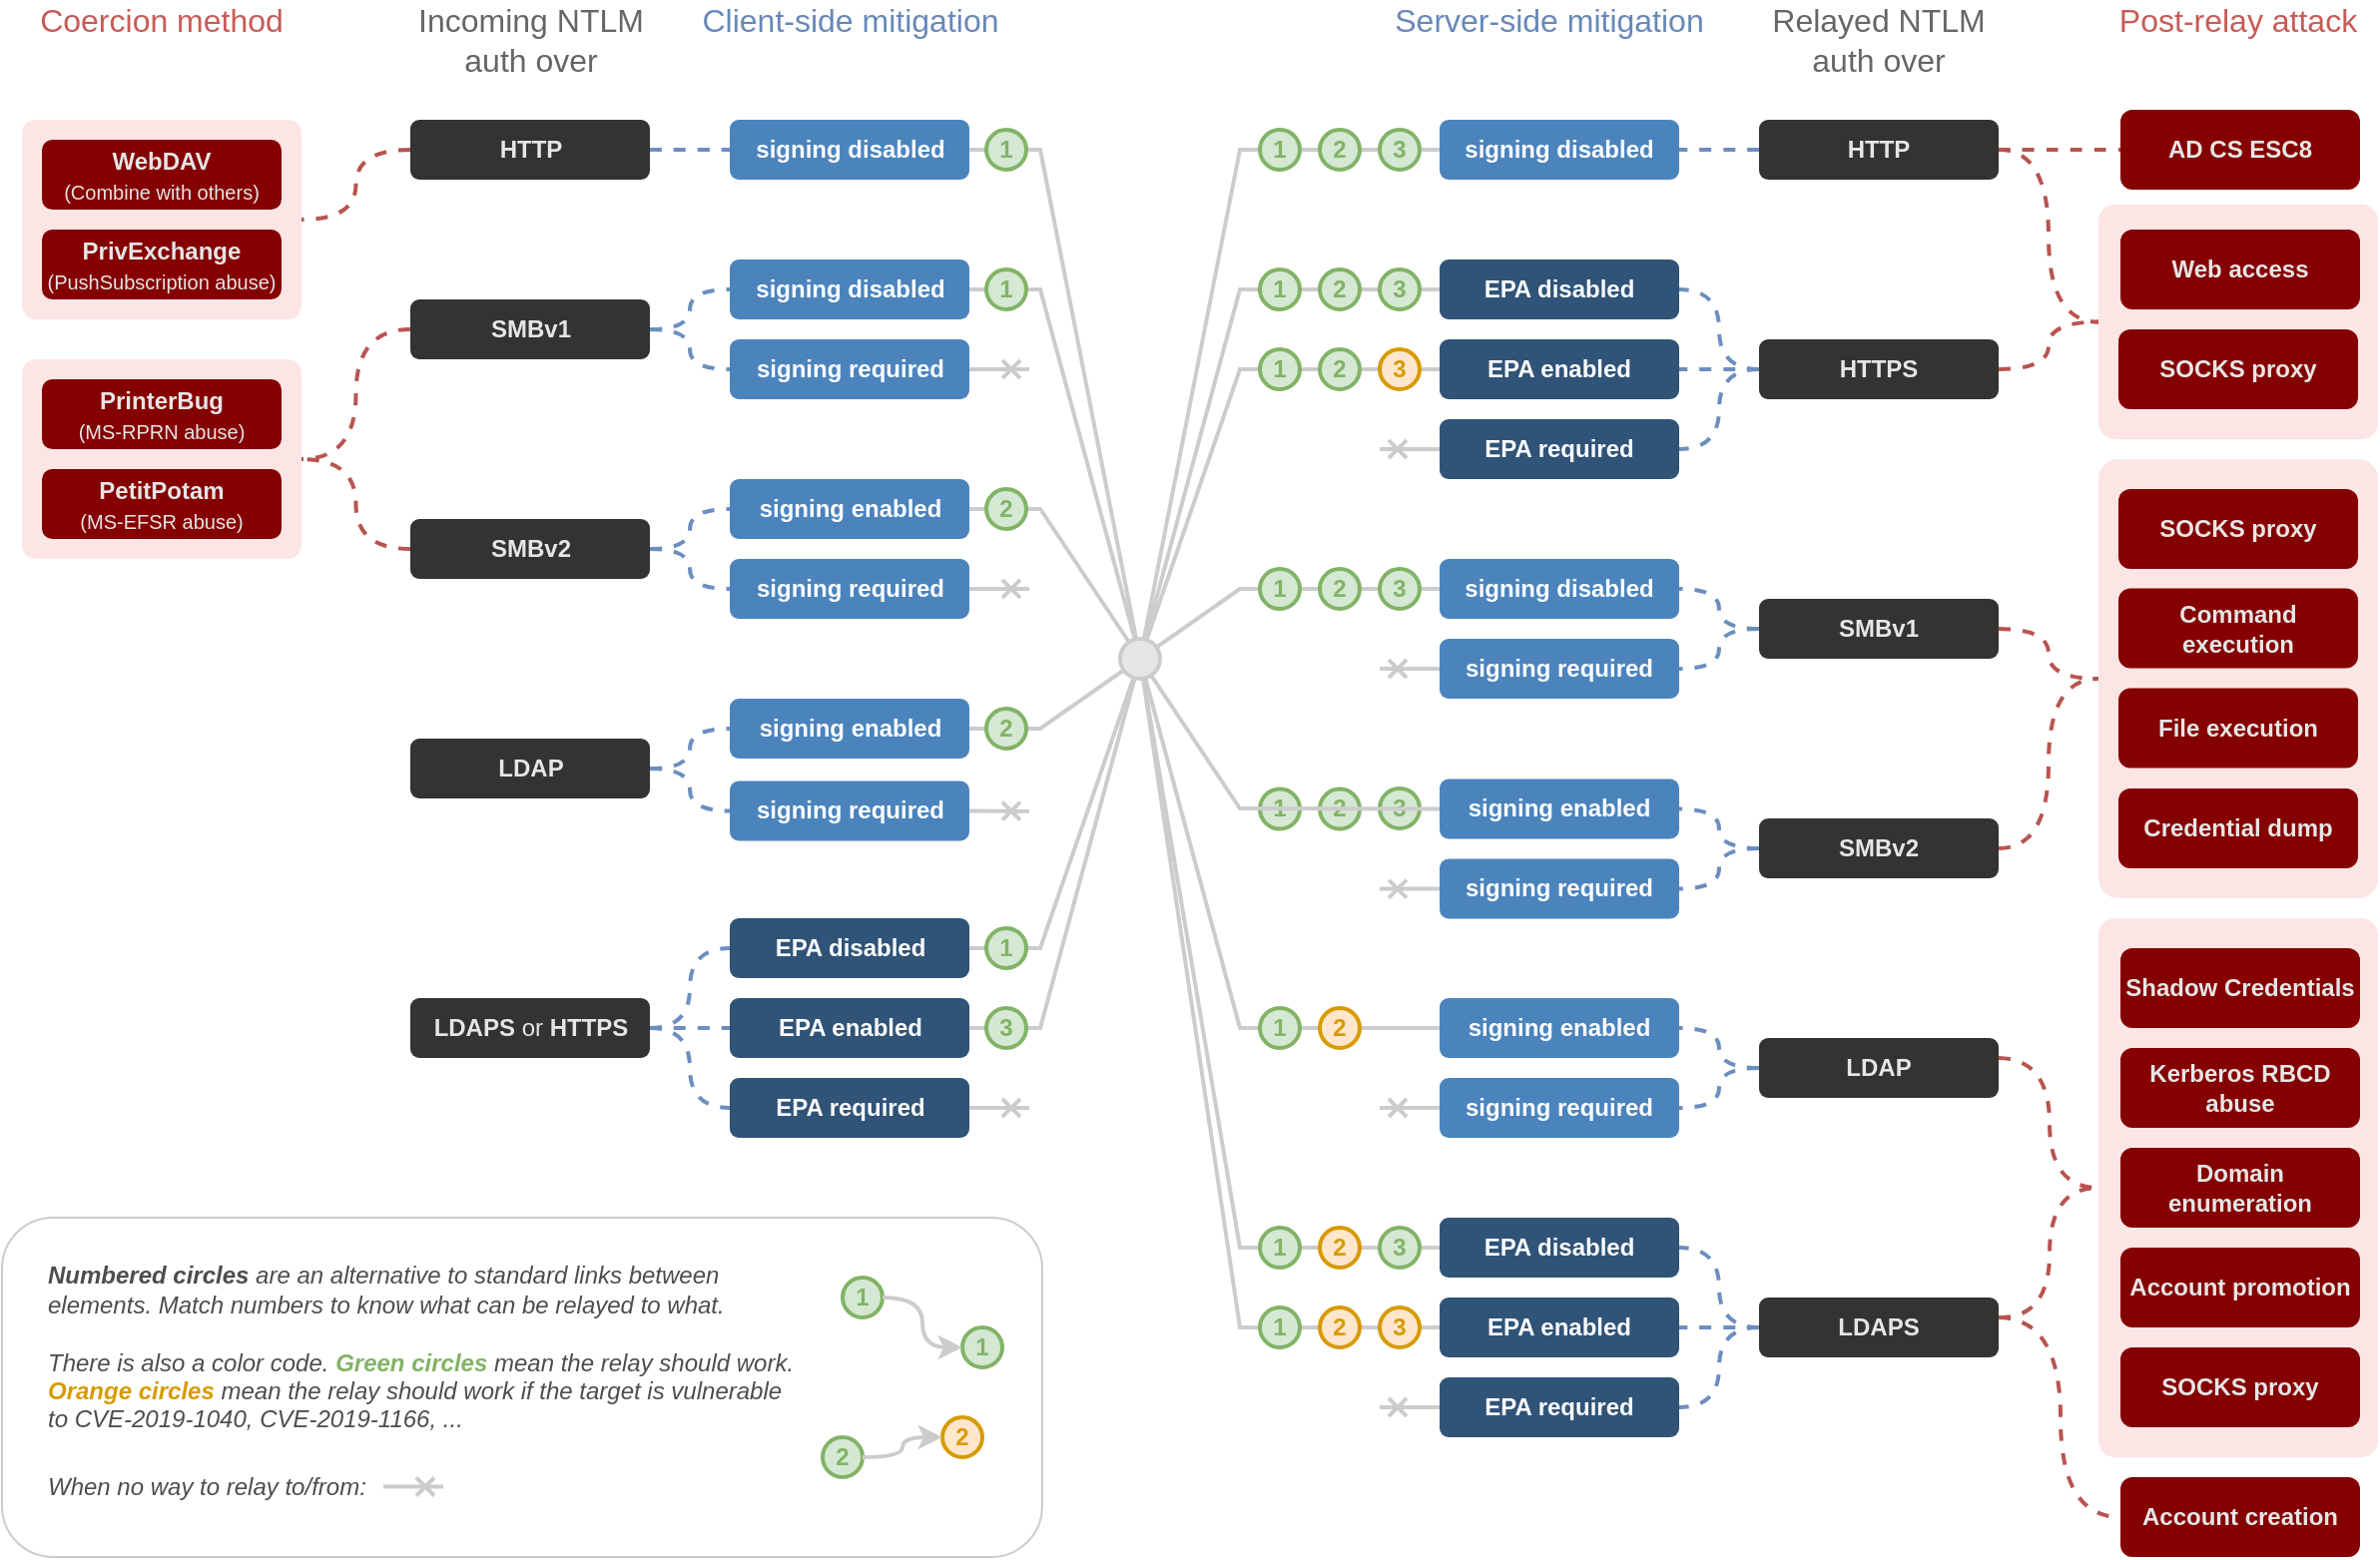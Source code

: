 <mxfile version="14.9.4" type="github">
  <diagram id="hH7pEeF3YHhmBUNXaw4B" name="Page-1">
    <mxGraphModel dx="313" dy="2118" grid="1" gridSize="10" guides="1" tooltips="1" connect="1" arrows="1" fold="1" page="0" pageScale="1" pageWidth="850" pageHeight="1100" math="0" shadow="0">
      <root>
        <mxCell id="0" />
        <mxCell id="1" parent="0" />
        <mxCell id="snwm5DKrS2Qic9GJKbOS-49" value="" style="rounded=1;whiteSpace=wrap;html=1;fillColor=#f8cecc;fontStyle=1;opacity=50;strokeColor=none;arcSize=7;" vertex="1" parent="1">
          <mxGeometry x="2520" y="-867.5" width="140" height="117.5" as="geometry" />
        </mxCell>
        <mxCell id="MCJ4tLDUuDzxqkEf6m1W-9" value="" style="rounded=1;whiteSpace=wrap;html=1;fillColor=#f8cecc;fontStyle=1;opacity=50;strokeColor=none;arcSize=7;" vertex="1" parent="1">
          <mxGeometry x="1480" y="-790" width="140" height="100" as="geometry" />
        </mxCell>
        <mxCell id="MCJ4tLDUuDzxqkEf6m1W-6" value="" style="rounded=1;whiteSpace=wrap;html=1;fillColor=#f8cecc;fontStyle=1;opacity=50;strokeColor=none;arcSize=7;" vertex="1" parent="1">
          <mxGeometry x="1480" y="-910" width="140" height="100" as="geometry" />
        </mxCell>
        <mxCell id="J9YO0TIa6yCJs-UxPbS8-112" value="" style="rounded=1;whiteSpace=wrap;html=1;fillColor=#f8cecc;fontStyle=1;opacity=50;strokeColor=none;arcSize=7;" parent="1" vertex="1">
          <mxGeometry x="2520" y="-740" width="140" height="220" as="geometry" />
        </mxCell>
        <mxCell id="J9YO0TIa6yCJs-UxPbS8-108" value="" style="rounded=1;whiteSpace=wrap;html=1;fillColor=#f8cecc;fontStyle=1;opacity=50;strokeColor=none;arcSize=6;" parent="1" vertex="1">
          <mxGeometry x="2520" y="-510" width="140" height="270" as="geometry" />
        </mxCell>
        <mxCell id="J9YO0TIa6yCJs-UxPbS8-78" style="edgeStyle=orthogonalEdgeStyle;curved=1;rounded=0;orthogonalLoop=1;jettySize=auto;html=1;exitX=1;exitY=0.5;exitDx=0;exitDy=0;entryX=0;entryY=0.5;entryDx=0;entryDy=0;strokeColor=#6c8ebf;strokeWidth=2;fillColor=#dae8fc;dashed=1;endArrow=none;endFill=0;" parent="1" source="J9YO0TIa6yCJs-UxPbS8-3" target="J9YO0TIa6yCJs-UxPbS8-42" edge="1">
          <mxGeometry relative="1" as="geometry" />
        </mxCell>
        <mxCell id="J9YO0TIa6yCJs-UxPbS8-79" style="edgeStyle=orthogonalEdgeStyle;curved=1;rounded=0;orthogonalLoop=1;jettySize=auto;html=1;exitX=1;exitY=0.5;exitDx=0;exitDy=0;entryX=0;entryY=0.5;entryDx=0;entryDy=0;strokeColor=#6c8ebf;strokeWidth=2;fillColor=#dae8fc;dashed=1;endArrow=none;endFill=0;" parent="1" source="J9YO0TIa6yCJs-UxPbS8-3" target="J9YO0TIa6yCJs-UxPbS8-43" edge="1">
          <mxGeometry relative="1" as="geometry" />
        </mxCell>
        <mxCell id="J9YO0TIa6yCJs-UxPbS8-3" value="LDAP" style="rounded=1;whiteSpace=wrap;html=1;fontColor=#E6E6E6;fontStyle=1;fillColor=#333333;strokeColor=none;" parent="1" vertex="1">
          <mxGeometry x="1674.5" y="-600" width="120" height="30" as="geometry" />
        </mxCell>
        <mxCell id="J9YO0TIa6yCJs-UxPbS8-73" style="edgeStyle=orthogonalEdgeStyle;curved=1;rounded=0;orthogonalLoop=1;jettySize=auto;html=1;exitX=1;exitY=0.5;exitDx=0;exitDy=0;entryX=0;entryY=0.5;entryDx=0;entryDy=0;strokeColor=#6c8ebf;strokeWidth=2;fillColor=#dae8fc;dashed=1;endArrow=none;endFill=0;" parent="1" source="J9YO0TIa6yCJs-UxPbS8-4" target="J9YO0TIa6yCJs-UxPbS8-61" edge="1">
          <mxGeometry relative="1" as="geometry" />
        </mxCell>
        <mxCell id="J9YO0TIa6yCJs-UxPbS8-4" value="HTTP" style="rounded=1;whiteSpace=wrap;html=1;fontColor=#E6E6E6;fontStyle=1;fillColor=#333333;strokeColor=none;" parent="1" vertex="1">
          <mxGeometry x="1674.5" y="-910" width="120" height="30" as="geometry" />
        </mxCell>
        <mxCell id="J9YO0TIa6yCJs-UxPbS8-5" value="Credential dump" style="rounded=1;whiteSpace=wrap;html=1;fontColor=#E6E6E6;fillColor=#850000;strokeColor=none;fontStyle=1" parent="1" vertex="1">
          <mxGeometry x="2530.0" y="-575" width="120" height="40" as="geometry" />
        </mxCell>
        <mxCell id="J9YO0TIa6yCJs-UxPbS8-7" value="Domain enumeration" style="rounded=1;whiteSpace=wrap;html=1;fontColor=#E6E6E6;fillColor=#850000;strokeColor=none;fontStyle=1" parent="1" vertex="1">
          <mxGeometry x="2531" y="-395" width="120" height="40" as="geometry" />
        </mxCell>
        <mxCell id="J9YO0TIa6yCJs-UxPbS8-9" value="Kerberos RBCD abuse" style="rounded=1;whiteSpace=wrap;html=1;fontColor=#E6E6E6;fillColor=#850000;strokeColor=none;fontStyle=1" parent="1" vertex="1">
          <mxGeometry x="2531" y="-445" width="120" height="40" as="geometry" />
        </mxCell>
        <mxCell id="J9YO0TIa6yCJs-UxPbS8-10" value="Shadow Credentials" style="rounded=1;whiteSpace=wrap;html=1;fontColor=#E6E6E6;fillColor=#850000;strokeColor=none;fontStyle=1" parent="1" vertex="1">
          <mxGeometry x="2531" y="-495" width="120" height="40" as="geometry" />
        </mxCell>
        <mxCell id="J9YO0TIa6yCJs-UxPbS8-12" value="Account promotion" style="rounded=1;whiteSpace=wrap;html=1;fontColor=#E6E6E6;fillColor=#850000;strokeColor=none;fontStyle=1" parent="1" vertex="1">
          <mxGeometry x="2531" y="-345" width="120" height="40" as="geometry" />
        </mxCell>
        <mxCell id="J9YO0TIa6yCJs-UxPbS8-13" value="Account creation" style="rounded=1;whiteSpace=wrap;html=1;fontColor=#E6E6E6;fillColor=#850000;strokeColor=none;fontStyle=1" parent="1" vertex="1">
          <mxGeometry x="2531" y="-230" width="120" height="40" as="geometry" />
        </mxCell>
        <mxCell id="J9YO0TIa6yCJs-UxPbS8-85" style="edgeStyle=orthogonalEdgeStyle;curved=1;rounded=0;orthogonalLoop=1;jettySize=auto;html=1;exitX=0;exitY=0.5;exitDx=0;exitDy=0;entryX=1;entryY=0.5;entryDx=0;entryDy=0;strokeColor=#6c8ebf;strokeWidth=2;dashed=1;endArrow=none;endFill=0;fillColor=#dae8fc;" parent="1" source="J9YO0TIa6yCJs-UxPbS8-14" target="J9YO0TIa6yCJs-UxPbS8-21" edge="1">
          <mxGeometry relative="1" as="geometry" />
        </mxCell>
        <mxCell id="J9YO0TIa6yCJs-UxPbS8-86" style="edgeStyle=orthogonalEdgeStyle;curved=1;rounded=0;orthogonalLoop=1;jettySize=auto;html=1;exitX=0;exitY=0.5;exitDx=0;exitDy=0;entryX=1;entryY=0.5;entryDx=0;entryDy=0;strokeColor=#6c8ebf;strokeWidth=2;dashed=1;endArrow=none;endFill=0;fillColor=#dae8fc;" parent="1" source="J9YO0TIa6yCJs-UxPbS8-14" target="J9YO0TIa6yCJs-UxPbS8-26" edge="1">
          <mxGeometry relative="1" as="geometry" />
        </mxCell>
        <mxCell id="J9YO0TIa6yCJs-UxPbS8-114" style="edgeStyle=orthogonalEdgeStyle;curved=1;rounded=0;orthogonalLoop=1;jettySize=auto;html=1;exitX=1;exitY=0.5;exitDx=0;exitDy=0;entryX=0;entryY=0.5;entryDx=0;entryDy=0;strokeColor=#b85450;strokeWidth=2;endArrow=none;endFill=0;dashed=1;fillColor=#f8cecc;" parent="1" source="J9YO0TIa6yCJs-UxPbS8-14" target="J9YO0TIa6yCJs-UxPbS8-112" edge="1">
          <mxGeometry relative="1" as="geometry" />
        </mxCell>
        <mxCell id="J9YO0TIa6yCJs-UxPbS8-14" value="SMBv1" style="rounded=1;whiteSpace=wrap;html=1;fontColor=#E6E6E6;fontStyle=1;fillColor=#333333;strokeColor=none;" parent="1" vertex="1">
          <mxGeometry x="2350" y="-670" width="120" height="30" as="geometry" />
        </mxCell>
        <mxCell id="J9YO0TIa6yCJs-UxPbS8-90" style="edgeStyle=orthogonalEdgeStyle;curved=1;rounded=0;orthogonalLoop=1;jettySize=auto;html=1;exitX=0;exitY=0.5;exitDx=0;exitDy=0;entryX=1;entryY=0.5;entryDx=0;entryDy=0;strokeColor=#6c8ebf;strokeWidth=2;dashed=1;endArrow=none;endFill=0;fillColor=#dae8fc;" parent="1" source="J9YO0TIa6yCJs-UxPbS8-15" target="J9YO0TIa6yCJs-UxPbS8-31" edge="1">
          <mxGeometry relative="1" as="geometry" />
        </mxCell>
        <mxCell id="J9YO0TIa6yCJs-UxPbS8-92" style="edgeStyle=orthogonalEdgeStyle;curved=1;rounded=0;orthogonalLoop=1;jettySize=auto;html=1;exitX=0;exitY=0.5;exitDx=0;exitDy=0;entryX=1;entryY=0.5;entryDx=0;entryDy=0;strokeColor=#6c8ebf;strokeWidth=2;dashed=1;endArrow=none;endFill=0;fillColor=#dae8fc;" parent="1" source="J9YO0TIa6yCJs-UxPbS8-15" target="J9YO0TIa6yCJs-UxPbS8-32" edge="1">
          <mxGeometry relative="1" as="geometry" />
        </mxCell>
        <mxCell id="J9YO0TIa6yCJs-UxPbS8-109" style="edgeStyle=orthogonalEdgeStyle;curved=1;rounded=0;orthogonalLoop=1;jettySize=auto;html=1;exitX=1;exitY=0.5;exitDx=0;exitDy=0;entryX=0;entryY=0.5;entryDx=0;entryDy=0;strokeColor=#b85450;strokeWidth=2;endArrow=none;endFill=0;dashed=1;fillColor=#f8cecc;" parent="1" target="J9YO0TIa6yCJs-UxPbS8-108" edge="1">
          <mxGeometry relative="1" as="geometry">
            <mxPoint x="2470" y="-440" as="sourcePoint" />
          </mxGeometry>
        </mxCell>
        <mxCell id="J9YO0TIa6yCJs-UxPbS8-15" value="LDAP" style="rounded=1;whiteSpace=wrap;html=1;fontColor=#E6E6E6;fontStyle=1;fillColor=#333333;strokeColor=none;" parent="1" vertex="1">
          <mxGeometry x="2350" y="-450" width="120" height="30" as="geometry" />
        </mxCell>
        <mxCell id="J9YO0TIa6yCJs-UxPbS8-225" style="rounded=0;orthogonalLoop=1;jettySize=auto;html=1;exitX=0;exitY=0.5;exitDx=0;exitDy=0;endArrow=none;endFill=0;strokeWidth=2;fontColor=#82B366;strokeColor=#CCCCCC;" parent="1" source="J9YO0TIa6yCJs-UxPbS8-21" edge="1">
          <mxGeometry relative="1" as="geometry">
            <mxPoint x="2040" y="-640" as="targetPoint" />
            <Array as="points">
              <mxPoint x="2090" y="-675" />
            </Array>
          </mxGeometry>
        </mxCell>
        <mxCell id="J9YO0TIa6yCJs-UxPbS8-21" value="signing disabled" style="rounded=1;whiteSpace=wrap;html=1;strokeColor=none;fontStyle=1;fillColor=#4B84BD;fontColor=#FFFFFF;" parent="1" vertex="1">
          <mxGeometry x="2190" y="-690" width="120" height="30" as="geometry" />
        </mxCell>
        <mxCell id="J9YO0TIa6yCJs-UxPbS8-23" value="signing enabled" style="rounded=1;whiteSpace=wrap;html=1;strokeColor=none;fontStyle=1;fillColor=#4B84BD;fontColor=#FFFFFF;" parent="1" vertex="1">
          <mxGeometry x="2190" y="-579.75" width="120" height="30" as="geometry" />
        </mxCell>
        <mxCell id="J9YO0TIa6yCJs-UxPbS8-237" style="edgeStyle=orthogonalEdgeStyle;curved=1;rounded=0;orthogonalLoop=1;jettySize=auto;html=1;exitX=0;exitY=0.5;exitDx=0;exitDy=0;endArrow=cross;endFill=0;strokeColor=#CCCCCC;strokeWidth=2;fontColor=#CCCCCC;" parent="1" source="J9YO0TIa6yCJs-UxPbS8-24" edge="1">
          <mxGeometry relative="1" as="geometry">
            <mxPoint x="2160" y="-524.862" as="targetPoint" />
          </mxGeometry>
        </mxCell>
        <mxCell id="J9YO0TIa6yCJs-UxPbS8-24" value="signing required" style="rounded=1;whiteSpace=wrap;html=1;strokeColor=none;fontStyle=1;fillColor=#4B84BD;fontColor=#FFFFFF;" parent="1" vertex="1">
          <mxGeometry x="2190" y="-539.75" width="120" height="30" as="geometry" />
        </mxCell>
        <mxCell id="J9YO0TIa6yCJs-UxPbS8-87" style="edgeStyle=orthogonalEdgeStyle;curved=1;rounded=0;orthogonalLoop=1;jettySize=auto;html=1;exitX=0;exitY=0.5;exitDx=0;exitDy=0;entryX=1;entryY=0.5;entryDx=0;entryDy=0;strokeColor=#6c8ebf;strokeWidth=2;dashed=1;endArrow=none;endFill=0;fillColor=#dae8fc;" parent="1" source="J9YO0TIa6yCJs-UxPbS8-25" target="J9YO0TIa6yCJs-UxPbS8-23" edge="1">
          <mxGeometry relative="1" as="geometry" />
        </mxCell>
        <mxCell id="J9YO0TIa6yCJs-UxPbS8-88" style="edgeStyle=orthogonalEdgeStyle;curved=1;rounded=0;orthogonalLoop=1;jettySize=auto;html=1;exitX=0;exitY=0.5;exitDx=0;exitDy=0;entryX=1;entryY=0.5;entryDx=0;entryDy=0;strokeColor=#6c8ebf;strokeWidth=2;dashed=1;endArrow=none;endFill=0;fillColor=#dae8fc;" parent="1" source="J9YO0TIa6yCJs-UxPbS8-25" target="J9YO0TIa6yCJs-UxPbS8-24" edge="1">
          <mxGeometry relative="1" as="geometry" />
        </mxCell>
        <mxCell id="J9YO0TIa6yCJs-UxPbS8-113" style="edgeStyle=orthogonalEdgeStyle;curved=1;rounded=0;orthogonalLoop=1;jettySize=auto;html=1;exitX=1;exitY=0.5;exitDx=0;exitDy=0;entryX=0;entryY=0.5;entryDx=0;entryDy=0;strokeColor=#b85450;strokeWidth=2;endArrow=none;endFill=0;dashed=1;fillColor=#f8cecc;" parent="1" source="J9YO0TIa6yCJs-UxPbS8-25" target="J9YO0TIa6yCJs-UxPbS8-112" edge="1">
          <mxGeometry relative="1" as="geometry" />
        </mxCell>
        <mxCell id="J9YO0TIa6yCJs-UxPbS8-25" value="SMBv2" style="rounded=1;whiteSpace=wrap;html=1;fontColor=#E6E6E6;fontStyle=1;fillColor=#333333;strokeColor=none;" parent="1" vertex="1">
          <mxGeometry x="2350" y="-560" width="120" height="30" as="geometry" />
        </mxCell>
        <mxCell id="J9YO0TIa6yCJs-UxPbS8-236" style="edgeStyle=orthogonalEdgeStyle;curved=1;rounded=0;orthogonalLoop=1;jettySize=auto;html=1;exitX=0;exitY=0.5;exitDx=0;exitDy=0;endArrow=cross;endFill=0;strokeColor=#CCCCCC;strokeWidth=2;fontColor=#CCCCCC;" parent="1" source="J9YO0TIa6yCJs-UxPbS8-26" edge="1">
          <mxGeometry relative="1" as="geometry">
            <mxPoint x="2160" y="-635.207" as="targetPoint" />
          </mxGeometry>
        </mxCell>
        <mxCell id="J9YO0TIa6yCJs-UxPbS8-26" value="signing required" style="rounded=1;whiteSpace=wrap;html=1;strokeColor=none;fontStyle=1;fillColor=#4B84BD;fontColor=#FFFFFF;" parent="1" vertex="1">
          <mxGeometry x="2190" y="-650" width="120" height="30" as="geometry" />
        </mxCell>
        <mxCell id="J9YO0TIa6yCJs-UxPbS8-229" style="rounded=0;orthogonalLoop=1;jettySize=auto;html=1;exitX=0;exitY=0.5;exitDx=0;exitDy=0;endArrow=none;endFill=0;strokeWidth=2;fontColor=#82B366;strokeColor=#CCCCCC;" parent="1" source="J9YO0TIa6yCJs-UxPbS8-31" edge="1">
          <mxGeometry relative="1" as="geometry">
            <mxPoint x="2040" y="-640" as="targetPoint" />
            <Array as="points">
              <mxPoint x="2090" y="-455" />
            </Array>
          </mxGeometry>
        </mxCell>
        <mxCell id="J9YO0TIa6yCJs-UxPbS8-31" value="signing enabled" style="rounded=1;whiteSpace=wrap;html=1;strokeColor=none;fontStyle=1;fillColor=#4B84BD;fontColor=#FFFFFF;" parent="1" vertex="1">
          <mxGeometry x="2190" y="-470" width="120" height="30" as="geometry" />
        </mxCell>
        <mxCell id="J9YO0TIa6yCJs-UxPbS8-238" style="edgeStyle=orthogonalEdgeStyle;curved=1;rounded=0;orthogonalLoop=1;jettySize=auto;html=1;exitX=0;exitY=0.5;exitDx=0;exitDy=0;endArrow=cross;endFill=0;strokeColor=#CCCCCC;strokeWidth=2;fontColor=#CCCCCC;" parent="1" source="J9YO0TIa6yCJs-UxPbS8-32" edge="1">
          <mxGeometry relative="1" as="geometry">
            <mxPoint x="2160" y="-415.207" as="targetPoint" />
          </mxGeometry>
        </mxCell>
        <mxCell id="J9YO0TIa6yCJs-UxPbS8-32" value="signing required" style="rounded=1;whiteSpace=wrap;html=1;strokeColor=none;fontStyle=1;fillColor=#4B84BD;fontColor=#FFFFFF;" parent="1" vertex="1">
          <mxGeometry x="2190" y="-430" width="120" height="30" as="geometry" />
        </mxCell>
        <mxCell id="J9YO0TIa6yCJs-UxPbS8-89" style="edgeStyle=orthogonalEdgeStyle;curved=1;rounded=0;orthogonalLoop=1;jettySize=auto;html=1;exitX=0;exitY=0.5;exitDx=0;exitDy=0;entryX=1;entryY=0.5;entryDx=0;entryDy=0;strokeColor=#6c8ebf;strokeWidth=2;dashed=1;endArrow=none;endFill=0;fillColor=#dae8fc;" parent="1" source="J9YO0TIa6yCJs-UxPbS8-33" target="J9YO0TIa6yCJs-UxPbS8-34" edge="1">
          <mxGeometry relative="1" as="geometry" />
        </mxCell>
        <mxCell id="J9YO0TIa6yCJs-UxPbS8-91" style="edgeStyle=orthogonalEdgeStyle;curved=1;rounded=0;orthogonalLoop=1;jettySize=auto;html=1;exitX=0;exitY=0.5;exitDx=0;exitDy=0;entryX=1;entryY=0.5;entryDx=0;entryDy=0;strokeColor=#6c8ebf;strokeWidth=2;dashed=1;endArrow=none;endFill=0;fillColor=#dae8fc;" parent="1" source="J9YO0TIa6yCJs-UxPbS8-33" target="J9YO0TIa6yCJs-UxPbS8-35" edge="1">
          <mxGeometry relative="1" as="geometry" />
        </mxCell>
        <mxCell id="J9YO0TIa6yCJs-UxPbS8-93" style="edgeStyle=orthogonalEdgeStyle;curved=1;rounded=0;orthogonalLoop=1;jettySize=auto;html=1;exitX=0;exitY=0.5;exitDx=0;exitDy=0;entryX=1;entryY=0.5;entryDx=0;entryDy=0;strokeColor=#6c8ebf;strokeWidth=2;dashed=1;endArrow=none;endFill=0;fillColor=#dae8fc;" parent="1" source="J9YO0TIa6yCJs-UxPbS8-33" target="J9YO0TIa6yCJs-UxPbS8-36" edge="1">
          <mxGeometry relative="1" as="geometry" />
        </mxCell>
        <mxCell id="J9YO0TIa6yCJs-UxPbS8-110" style="edgeStyle=orthogonalEdgeStyle;curved=1;rounded=0;orthogonalLoop=1;jettySize=auto;html=1;exitX=1;exitY=0.5;exitDx=0;exitDy=0;entryX=0;entryY=0.5;entryDx=0;entryDy=0;strokeColor=#b85450;strokeWidth=2;endArrow=none;endFill=0;dashed=1;fillColor=#f8cecc;" parent="1" target="J9YO0TIa6yCJs-UxPbS8-108" edge="1">
          <mxGeometry relative="1" as="geometry">
            <mxPoint x="2470" y="-310" as="sourcePoint" />
          </mxGeometry>
        </mxCell>
        <mxCell id="J9YO0TIa6yCJs-UxPbS8-111" style="edgeStyle=orthogonalEdgeStyle;curved=1;rounded=0;orthogonalLoop=1;jettySize=auto;html=1;exitX=1;exitY=0.5;exitDx=0;exitDy=0;entryX=0;entryY=0.5;entryDx=0;entryDy=0;strokeColor=#b85450;strokeWidth=2;endArrow=none;endFill=0;dashed=1;fillColor=#f8cecc;" parent="1" target="J9YO0TIa6yCJs-UxPbS8-13" edge="1">
          <mxGeometry relative="1" as="geometry">
            <mxPoint x="2470" y="-310" as="sourcePoint" />
          </mxGeometry>
        </mxCell>
        <mxCell id="J9YO0TIa6yCJs-UxPbS8-33" value="LDAPS" style="rounded=1;whiteSpace=wrap;html=1;fontColor=#E6E6E6;fontStyle=1;fillColor=#333333;strokeColor=none;" parent="1" vertex="1">
          <mxGeometry x="2350" y="-320" width="120" height="30" as="geometry" />
        </mxCell>
        <mxCell id="J9YO0TIa6yCJs-UxPbS8-230" style="rounded=0;orthogonalLoop=1;jettySize=auto;html=1;exitX=0;exitY=0.5;exitDx=0;exitDy=0;endArrow=none;endFill=0;strokeWidth=2;fontColor=#82B366;strokeColor=#CCCCCC;" parent="1" source="J9YO0TIa6yCJs-UxPbS8-34" edge="1">
          <mxGeometry relative="1" as="geometry">
            <mxPoint x="2040" y="-640" as="targetPoint" />
            <Array as="points">
              <mxPoint x="2090" y="-345" />
            </Array>
          </mxGeometry>
        </mxCell>
        <mxCell id="J9YO0TIa6yCJs-UxPbS8-34" value="EPA disabled" style="rounded=1;whiteSpace=wrap;html=1;strokeColor=none;fontStyle=1;fontColor=#FFFFFF;fillColor=#305378;" parent="1" vertex="1">
          <mxGeometry x="2190" y="-360" width="120" height="30" as="geometry" />
        </mxCell>
        <mxCell id="J9YO0TIa6yCJs-UxPbS8-231" style="rounded=0;orthogonalLoop=1;jettySize=auto;html=1;exitX=0;exitY=0.5;exitDx=0;exitDy=0;endArrow=none;endFill=0;strokeWidth=2;fontColor=#82B366;strokeColor=#CCCCCC;" parent="1" source="J9YO0TIa6yCJs-UxPbS8-35" edge="1">
          <mxGeometry relative="1" as="geometry">
            <mxPoint x="2040" y="-640" as="targetPoint" />
            <Array as="points">
              <mxPoint x="2090" y="-305" />
            </Array>
          </mxGeometry>
        </mxCell>
        <mxCell id="J9YO0TIa6yCJs-UxPbS8-35" value="EPA enabled" style="rounded=1;whiteSpace=wrap;html=1;strokeColor=none;fontStyle=1;fontColor=#FFFFFF;fillColor=#305378;" parent="1" vertex="1">
          <mxGeometry x="2190" y="-320" width="120" height="30" as="geometry" />
        </mxCell>
        <mxCell id="J9YO0TIa6yCJs-UxPbS8-239" style="edgeStyle=orthogonalEdgeStyle;curved=1;rounded=0;orthogonalLoop=1;jettySize=auto;html=1;exitX=0;exitY=0.5;exitDx=0;exitDy=0;endArrow=cross;endFill=0;strokeColor=#CCCCCC;strokeWidth=2;fontColor=#CCCCCC;" parent="1" source="J9YO0TIa6yCJs-UxPbS8-36" edge="1">
          <mxGeometry relative="1" as="geometry">
            <mxPoint x="2160" y="-264.862" as="targetPoint" />
          </mxGeometry>
        </mxCell>
        <mxCell id="J9YO0TIa6yCJs-UxPbS8-36" value="EPA required" style="rounded=1;whiteSpace=wrap;html=1;strokeColor=none;fontStyle=1;fontColor=#FFFFFF;fillColor=#305378;" parent="1" vertex="1">
          <mxGeometry x="2190" y="-280" width="120" height="30" as="geometry" />
        </mxCell>
        <mxCell id="J9YO0TIa6yCJs-UxPbS8-81" style="edgeStyle=orthogonalEdgeStyle;curved=1;rounded=0;orthogonalLoop=1;jettySize=auto;html=1;exitX=0;exitY=0.5;exitDx=0;exitDy=0;entryX=1;entryY=0.5;entryDx=0;entryDy=0;strokeColor=#6c8ebf;strokeWidth=2;dashed=1;endArrow=none;endFill=0;fillColor=#dae8fc;" parent="1" source="J9YO0TIa6yCJs-UxPbS8-37" target="J9YO0TIa6yCJs-UxPbS8-54" edge="1">
          <mxGeometry relative="1" as="geometry" />
        </mxCell>
        <mxCell id="J9YO0TIa6yCJs-UxPbS8-125" style="edgeStyle=orthogonalEdgeStyle;curved=1;rounded=0;orthogonalLoop=1;jettySize=auto;html=1;exitX=1;exitY=0.5;exitDx=0;exitDy=0;entryX=0;entryY=0.5;entryDx=0;entryDy=0;strokeColor=#b85450;strokeWidth=2;endArrow=none;endFill=0;dashed=1;fillColor=#f8cecc;" parent="1" source="J9YO0TIa6yCJs-UxPbS8-37" target="J9YO0TIa6yCJs-UxPbS8-55" edge="1">
          <mxGeometry relative="1" as="geometry" />
        </mxCell>
        <mxCell id="J9YO0TIa6yCJs-UxPbS8-126" style="edgeStyle=orthogonalEdgeStyle;curved=1;rounded=0;orthogonalLoop=1;jettySize=auto;html=1;exitX=1;exitY=0.5;exitDx=0;exitDy=0;entryX=0;entryY=0.5;entryDx=0;entryDy=0;strokeColor=#b85450;strokeWidth=2;endArrow=none;endFill=0;dashed=1;fillColor=#f8cecc;" parent="1" source="J9YO0TIa6yCJs-UxPbS8-37" target="snwm5DKrS2Qic9GJKbOS-49" edge="1">
          <mxGeometry relative="1" as="geometry" />
        </mxCell>
        <mxCell id="J9YO0TIa6yCJs-UxPbS8-37" value="HTTP" style="rounded=1;whiteSpace=wrap;html=1;fontColor=#E6E6E6;fontStyle=1;fillColor=#333333;strokeColor=none;" parent="1" vertex="1">
          <mxGeometry x="2350" y="-910" width="120" height="30" as="geometry" />
        </mxCell>
        <mxCell id="J9YO0TIa6yCJs-UxPbS8-82" style="edgeStyle=orthogonalEdgeStyle;curved=1;rounded=0;orthogonalLoop=1;jettySize=auto;html=1;exitX=0;exitY=0.5;exitDx=0;exitDy=0;entryX=1;entryY=0.5;entryDx=0;entryDy=0;strokeColor=#6c8ebf;strokeWidth=2;dashed=1;endArrow=none;endFill=0;fillColor=#dae8fc;" parent="1" source="J9YO0TIa6yCJs-UxPbS8-38" target="J9YO0TIa6yCJs-UxPbS8-39" edge="1">
          <mxGeometry relative="1" as="geometry" />
        </mxCell>
        <mxCell id="J9YO0TIa6yCJs-UxPbS8-83" style="edgeStyle=orthogonalEdgeStyle;curved=1;rounded=0;orthogonalLoop=1;jettySize=auto;html=1;exitX=0;exitY=0.5;exitDx=0;exitDy=0;entryX=1;entryY=0.5;entryDx=0;entryDy=0;strokeColor=#6c8ebf;strokeWidth=2;dashed=1;endArrow=none;endFill=0;fillColor=#dae8fc;" parent="1" source="J9YO0TIa6yCJs-UxPbS8-38" target="J9YO0TIa6yCJs-UxPbS8-40" edge="1">
          <mxGeometry relative="1" as="geometry" />
        </mxCell>
        <mxCell id="J9YO0TIa6yCJs-UxPbS8-84" style="edgeStyle=orthogonalEdgeStyle;curved=1;rounded=0;orthogonalLoop=1;jettySize=auto;html=1;exitX=0;exitY=0.5;exitDx=0;exitDy=0;entryX=1;entryY=0.5;entryDx=0;entryDy=0;strokeColor=#6c8ebf;strokeWidth=2;dashed=1;endArrow=none;endFill=0;fillColor=#dae8fc;" parent="1" source="J9YO0TIa6yCJs-UxPbS8-38" target="J9YO0TIa6yCJs-UxPbS8-41" edge="1">
          <mxGeometry relative="1" as="geometry" />
        </mxCell>
        <mxCell id="J9YO0TIa6yCJs-UxPbS8-127" style="edgeStyle=orthogonalEdgeStyle;curved=1;rounded=0;orthogonalLoop=1;jettySize=auto;html=1;exitX=1;exitY=0.5;exitDx=0;exitDy=0;entryX=0;entryY=0.5;entryDx=0;entryDy=0;strokeColor=#b85450;strokeWidth=2;endArrow=none;endFill=0;dashed=1;fillColor=#f8cecc;" parent="1" source="J9YO0TIa6yCJs-UxPbS8-38" target="snwm5DKrS2Qic9GJKbOS-49" edge="1">
          <mxGeometry relative="1" as="geometry" />
        </mxCell>
        <mxCell id="J9YO0TIa6yCJs-UxPbS8-38" value="HTTPS" style="rounded=1;whiteSpace=wrap;html=1;fontColor=#E6E6E6;fontStyle=1;fillColor=#333333;strokeColor=none;" parent="1" vertex="1">
          <mxGeometry x="2350" y="-800" width="120" height="30" as="geometry" />
        </mxCell>
        <mxCell id="J9YO0TIa6yCJs-UxPbS8-223" style="rounded=0;orthogonalLoop=1;jettySize=auto;html=1;exitX=0;exitY=0.5;exitDx=0;exitDy=0;endArrow=none;endFill=0;strokeWidth=2;fontColor=#82B366;strokeColor=#CCCCCC;" parent="1" source="J9YO0TIa6yCJs-UxPbS8-39" edge="1">
          <mxGeometry relative="1" as="geometry">
            <mxPoint x="2040" y="-640" as="targetPoint" />
            <Array as="points">
              <mxPoint x="2090" y="-825" />
            </Array>
          </mxGeometry>
        </mxCell>
        <mxCell id="J9YO0TIa6yCJs-UxPbS8-39" value="EPA disabled" style="rounded=1;whiteSpace=wrap;html=1;strokeColor=none;fontStyle=1;fontColor=#FFFFFF;fillColor=#305378;" parent="1" vertex="1">
          <mxGeometry x="2190" y="-840" width="120" height="30" as="geometry" />
        </mxCell>
        <mxCell id="J9YO0TIa6yCJs-UxPbS8-224" style="rounded=0;orthogonalLoop=1;jettySize=auto;html=1;exitX=0;exitY=0.5;exitDx=0;exitDy=0;endArrow=none;endFill=0;strokeWidth=2;fontColor=#82B366;strokeColor=#CCCCCC;" parent="1" source="J9YO0TIa6yCJs-UxPbS8-40" edge="1">
          <mxGeometry relative="1" as="geometry">
            <mxPoint x="2040" y="-640" as="targetPoint" />
            <Array as="points">
              <mxPoint x="2090" y="-785" />
            </Array>
          </mxGeometry>
        </mxCell>
        <mxCell id="J9YO0TIa6yCJs-UxPbS8-40" value="EPA enabled" style="rounded=1;whiteSpace=wrap;html=1;strokeColor=none;fontStyle=1;fontColor=#FFFFFF;fillColor=#305378;" parent="1" vertex="1">
          <mxGeometry x="2190" y="-800" width="120" height="30" as="geometry" />
        </mxCell>
        <mxCell id="J9YO0TIa6yCJs-UxPbS8-235" style="edgeStyle=orthogonalEdgeStyle;curved=1;rounded=0;orthogonalLoop=1;jettySize=auto;html=1;exitX=0;exitY=0.5;exitDx=0;exitDy=0;endArrow=cross;endFill=0;strokeWidth=2;fontColor=#CCCCCC;strokeColor=#CCCCCC;" parent="1" source="J9YO0TIa6yCJs-UxPbS8-41" edge="1">
          <mxGeometry relative="1" as="geometry">
            <mxPoint x="2160" y="-745" as="targetPoint" />
          </mxGeometry>
        </mxCell>
        <mxCell id="J9YO0TIa6yCJs-UxPbS8-41" value="EPA required" style="rounded=1;whiteSpace=wrap;html=1;strokeColor=none;fontStyle=1;fontColor=#FFFFFF;fillColor=#305378;" parent="1" vertex="1">
          <mxGeometry x="2190" y="-760" width="120" height="30" as="geometry" />
        </mxCell>
        <mxCell id="J9YO0TIa6yCJs-UxPbS8-242" style="rounded=0;orthogonalLoop=1;jettySize=auto;html=1;exitX=1;exitY=0.5;exitDx=0;exitDy=0;endArrow=none;endFill=0;strokeWidth=2;fontColor=#CCCCCC;strokeColor=#CCCCCC;" parent="1" source="J9YO0TIa6yCJs-UxPbS8-42" edge="1">
          <mxGeometry relative="1" as="geometry">
            <mxPoint x="2040" y="-640" as="targetPoint" />
            <Array as="points">
              <mxPoint x="1990" y="-605" />
            </Array>
          </mxGeometry>
        </mxCell>
        <mxCell id="J9YO0TIa6yCJs-UxPbS8-42" value="signing enabled" style="rounded=1;whiteSpace=wrap;html=1;strokeColor=none;fontStyle=1;fillColor=#4B84BD;fontColor=#FFFFFF;" parent="1" vertex="1">
          <mxGeometry x="1834.5" y="-620" width="120" height="30" as="geometry" />
        </mxCell>
        <mxCell id="J9YO0TIa6yCJs-UxPbS8-213" style="edgeStyle=orthogonalEdgeStyle;curved=1;rounded=0;orthogonalLoop=1;jettySize=auto;html=1;exitX=1;exitY=0.5;exitDx=0;exitDy=0;endArrow=cross;endFill=0;strokeWidth=2;fontColor=#82B366;strokeColor=#CCCCCC;" parent="1" source="J9YO0TIa6yCJs-UxPbS8-43" edge="1">
          <mxGeometry relative="1" as="geometry">
            <mxPoint x="1984.5" y="-563.667" as="targetPoint" />
          </mxGeometry>
        </mxCell>
        <mxCell id="J9YO0TIa6yCJs-UxPbS8-43" value="signing required" style="rounded=1;whiteSpace=wrap;html=1;strokeColor=none;fontStyle=1;fillColor=#4B84BD;fontColor=#FFFFFF;" parent="1" vertex="1">
          <mxGeometry x="1834.5" y="-578.75" width="120" height="30" as="geometry" />
        </mxCell>
        <mxCell id="J9YO0TIa6yCJs-UxPbS8-74" style="edgeStyle=orthogonalEdgeStyle;curved=1;rounded=0;orthogonalLoop=1;jettySize=auto;html=1;exitX=1;exitY=0.5;exitDx=0;exitDy=0;entryX=0;entryY=0.5;entryDx=0;entryDy=0;strokeColor=#6c8ebf;strokeWidth=2;fillColor=#dae8fc;dashed=1;endArrow=none;endFill=0;" parent="1" source="J9YO0TIa6yCJs-UxPbS8-47" target="J9YO0TIa6yCJs-UxPbS8-48" edge="1">
          <mxGeometry relative="1" as="geometry" />
        </mxCell>
        <mxCell id="J9YO0TIa6yCJs-UxPbS8-75" style="edgeStyle=orthogonalEdgeStyle;curved=1;rounded=0;orthogonalLoop=1;jettySize=auto;html=1;exitX=1;exitY=0.5;exitDx=0;exitDy=0;entryX=0;entryY=0.5;entryDx=0;entryDy=0;strokeColor=#6c8ebf;strokeWidth=2;fillColor=#dae8fc;dashed=1;endArrow=none;endFill=0;" parent="1" source="J9YO0TIa6yCJs-UxPbS8-47" target="J9YO0TIa6yCJs-UxPbS8-52" edge="1">
          <mxGeometry relative="1" as="geometry" />
        </mxCell>
        <mxCell id="J9YO0TIa6yCJs-UxPbS8-47" value="SMBv1" style="rounded=1;whiteSpace=wrap;html=1;fontColor=#E6E6E6;fontStyle=1;fillColor=#333333;strokeColor=none;" parent="1" vertex="1">
          <mxGeometry x="1674.5" y="-820" width="120" height="30" as="geometry" />
        </mxCell>
        <mxCell id="J9YO0TIa6yCJs-UxPbS8-217" style="rounded=0;orthogonalLoop=1;jettySize=auto;html=1;exitX=1;exitY=0.5;exitDx=0;exitDy=0;endArrow=none;endFill=0;strokeWidth=2;fontColor=#82B366;strokeColor=#CCCCCC;" parent="1" source="J9YO0TIa6yCJs-UxPbS8-48" edge="1">
          <mxGeometry relative="1" as="geometry">
            <mxPoint x="2040" y="-640" as="targetPoint" />
            <Array as="points">
              <mxPoint x="1990" y="-825" />
            </Array>
          </mxGeometry>
        </mxCell>
        <mxCell id="J9YO0TIa6yCJs-UxPbS8-48" value="signing disabled" style="rounded=1;whiteSpace=wrap;html=1;strokeColor=none;fontStyle=1;fillColor=#4B84BD;fontColor=#FFFFFF;" parent="1" vertex="1">
          <mxGeometry x="1834.5" y="-840" width="120" height="30" as="geometry" />
        </mxCell>
        <mxCell id="J9YO0TIa6yCJs-UxPbS8-241" style="rounded=0;orthogonalLoop=1;jettySize=auto;html=1;exitX=1;exitY=0.5;exitDx=0;exitDy=0;endArrow=none;endFill=0;strokeWidth=2;fontColor=#CCCCCC;strokeColor=#CCCCCC;" parent="1" source="J9YO0TIa6yCJs-UxPbS8-49" edge="1">
          <mxGeometry relative="1" as="geometry">
            <mxPoint x="2040" y="-640" as="targetPoint" />
            <Array as="points">
              <mxPoint x="1990" y="-715" />
            </Array>
          </mxGeometry>
        </mxCell>
        <mxCell id="J9YO0TIa6yCJs-UxPbS8-49" value="signing enabled" style="rounded=1;whiteSpace=wrap;html=1;strokeColor=none;fontStyle=1;fillColor=#4B84BD;fontColor=#FFFFFF;" parent="1" vertex="1">
          <mxGeometry x="1834.5" y="-730" width="120" height="30" as="geometry" />
        </mxCell>
        <mxCell id="J9YO0TIa6yCJs-UxPbS8-214" style="edgeStyle=orthogonalEdgeStyle;curved=1;rounded=0;orthogonalLoop=1;jettySize=auto;html=1;exitX=1;exitY=0.5;exitDx=0;exitDy=0;endArrow=cross;endFill=0;strokeWidth=2;fontColor=#82B366;strokeColor=#CCCCCC;" parent="1" source="J9YO0TIa6yCJs-UxPbS8-50" edge="1">
          <mxGeometry relative="1" as="geometry">
            <mxPoint x="1984.5" y="-675" as="targetPoint" />
          </mxGeometry>
        </mxCell>
        <mxCell id="J9YO0TIa6yCJs-UxPbS8-50" value="signing required" style="rounded=1;whiteSpace=wrap;html=1;strokeColor=none;fontStyle=1;fillColor=#4B84BD;fontColor=#FFFFFF;" parent="1" vertex="1">
          <mxGeometry x="1834.5" y="-690" width="120" height="30" as="geometry" />
        </mxCell>
        <mxCell id="J9YO0TIa6yCJs-UxPbS8-76" style="edgeStyle=orthogonalEdgeStyle;curved=1;rounded=0;orthogonalLoop=1;jettySize=auto;html=1;exitX=1;exitY=0.5;exitDx=0;exitDy=0;entryX=0;entryY=0.5;entryDx=0;entryDy=0;strokeColor=#6c8ebf;strokeWidth=2;fillColor=#dae8fc;dashed=1;endArrow=none;endFill=0;" parent="1" source="J9YO0TIa6yCJs-UxPbS8-51" target="J9YO0TIa6yCJs-UxPbS8-49" edge="1">
          <mxGeometry relative="1" as="geometry" />
        </mxCell>
        <mxCell id="J9YO0TIa6yCJs-UxPbS8-77" style="edgeStyle=orthogonalEdgeStyle;curved=1;rounded=0;orthogonalLoop=1;jettySize=auto;html=1;exitX=1;exitY=0.5;exitDx=0;exitDy=0;entryX=0;entryY=0.5;entryDx=0;entryDy=0;strokeColor=#6c8ebf;strokeWidth=2;fillColor=#dae8fc;dashed=1;endArrow=none;endFill=0;" parent="1" source="J9YO0TIa6yCJs-UxPbS8-51" target="J9YO0TIa6yCJs-UxPbS8-50" edge="1">
          <mxGeometry relative="1" as="geometry" />
        </mxCell>
        <mxCell id="J9YO0TIa6yCJs-UxPbS8-51" value="SMBv2" style="rounded=1;whiteSpace=wrap;html=1;fontColor=#E6E6E6;fontStyle=1;fillColor=#333333;strokeColor=none;" parent="1" vertex="1">
          <mxGeometry x="1674.5" y="-710" width="120" height="30" as="geometry" />
        </mxCell>
        <mxCell id="J9YO0TIa6yCJs-UxPbS8-215" style="edgeStyle=orthogonalEdgeStyle;curved=1;rounded=0;orthogonalLoop=1;jettySize=auto;html=1;exitX=1;exitY=0.5;exitDx=0;exitDy=0;endArrow=cross;endFill=0;strokeWidth=2;fontColor=#82B366;strokeColor=#CCCCCC;" parent="1" source="J9YO0TIa6yCJs-UxPbS8-52" edge="1">
          <mxGeometry relative="1" as="geometry">
            <mxPoint x="1984.5" y="-785" as="targetPoint" />
          </mxGeometry>
        </mxCell>
        <mxCell id="J9YO0TIa6yCJs-UxPbS8-52" value="signing required" style="rounded=1;whiteSpace=wrap;html=1;strokeColor=none;fontStyle=1;fillColor=#4B84BD;fontColor=#FFFFFF;" parent="1" vertex="1">
          <mxGeometry x="1834.5" y="-800" width="120" height="30" as="geometry" />
        </mxCell>
        <mxCell id="J9YO0TIa6yCJs-UxPbS8-222" style="rounded=0;orthogonalLoop=1;jettySize=auto;html=1;exitX=0;exitY=0.5;exitDx=0;exitDy=0;endArrow=none;endFill=0;strokeWidth=2;fontColor=#82B366;strokeColor=#CCCCCC;" parent="1" source="J9YO0TIa6yCJs-UxPbS8-54" edge="1">
          <mxGeometry relative="1" as="geometry">
            <mxPoint x="2040" y="-640" as="targetPoint" />
            <Array as="points">
              <mxPoint x="2090" y="-895" />
            </Array>
          </mxGeometry>
        </mxCell>
        <mxCell id="J9YO0TIa6yCJs-UxPbS8-54" value="signing disabled" style="rounded=1;whiteSpace=wrap;html=1;strokeColor=none;fontStyle=1;fillColor=#4B84BD;fontColor=#FFFFFF;" parent="1" vertex="1">
          <mxGeometry x="2190" y="-910" width="120" height="30" as="geometry" />
        </mxCell>
        <mxCell id="J9YO0TIa6yCJs-UxPbS8-55" value="AD CS ESC8" style="rounded=1;whiteSpace=wrap;html=1;fontColor=#E6E6E6;fillColor=#850000;strokeColor=none;fontStyle=1" parent="1" vertex="1">
          <mxGeometry x="2531.0" y="-915" width="120" height="40" as="geometry" />
        </mxCell>
        <mxCell id="J9YO0TIa6yCJs-UxPbS8-56" value="File execution" style="rounded=1;whiteSpace=wrap;html=1;fontColor=#E6E6E6;fillColor=#850000;strokeColor=none;fontStyle=1" parent="1" vertex="1">
          <mxGeometry x="2530.0" y="-625.25" width="120" height="40" as="geometry" />
        </mxCell>
        <mxCell id="J9YO0TIa6yCJs-UxPbS8-57" value="Web access" style="rounded=1;whiteSpace=wrap;html=1;fontColor=#E6E6E6;fillColor=#850000;strokeColor=none;fontStyle=1" parent="1" vertex="1">
          <mxGeometry x="2531.0" y="-855" width="120" height="40" as="geometry" />
        </mxCell>
        <mxCell id="J9YO0TIa6yCJs-UxPbS8-59" value="Command execution" style="rounded=1;whiteSpace=wrap;html=1;fontColor=#E6E6E6;fillColor=#850000;strokeColor=none;fontStyle=1" parent="1" vertex="1">
          <mxGeometry x="2530.0" y="-675.25" width="120" height="40" as="geometry" />
        </mxCell>
        <mxCell id="J9YO0TIa6yCJs-UxPbS8-216" style="rounded=0;orthogonalLoop=1;jettySize=auto;html=1;exitX=1;exitY=0.5;exitDx=0;exitDy=0;endArrow=none;endFill=0;strokeWidth=2;fontColor=#82B366;strokeColor=#CCCCCC;" parent="1" source="J9YO0TIa6yCJs-UxPbS8-61" edge="1">
          <mxGeometry relative="1" as="geometry">
            <mxPoint x="2040" y="-640" as="targetPoint" />
            <Array as="points">
              <mxPoint x="1990" y="-895" />
            </Array>
          </mxGeometry>
        </mxCell>
        <mxCell id="J9YO0TIa6yCJs-UxPbS8-61" value="signing disabled" style="rounded=1;whiteSpace=wrap;html=1;strokeColor=none;fontStyle=1;fillColor=#4B84BD;fontColor=#FFFFFF;" parent="1" vertex="1">
          <mxGeometry x="1834.5" y="-910" width="120" height="30" as="geometry" />
        </mxCell>
        <mxCell id="J9YO0TIa6yCJs-UxPbS8-153" style="edgeStyle=orthogonalEdgeStyle;curved=1;rounded=0;orthogonalLoop=1;jettySize=auto;html=1;exitX=1;exitY=0.5;exitDx=0;exitDy=0;entryX=0;entryY=0.5;entryDx=0;entryDy=0;strokeColor=#6c8ebf;strokeWidth=2;fillColor=#dae8fc;dashed=1;endArrow=none;endFill=0;" parent="1" source="J9YO0TIa6yCJs-UxPbS8-147" target="J9YO0TIa6yCJs-UxPbS8-150" edge="1">
          <mxGeometry relative="1" as="geometry" />
        </mxCell>
        <mxCell id="J9YO0TIa6yCJs-UxPbS8-154" style="edgeStyle=orthogonalEdgeStyle;curved=1;rounded=0;orthogonalLoop=1;jettySize=auto;html=1;exitX=1;exitY=0.5;exitDx=0;exitDy=0;entryX=0;entryY=0.5;entryDx=0;entryDy=0;strokeColor=#6c8ebf;strokeWidth=2;fillColor=#dae8fc;dashed=1;endArrow=none;endFill=0;" parent="1" source="J9YO0TIa6yCJs-UxPbS8-147" target="J9YO0TIa6yCJs-UxPbS8-151" edge="1">
          <mxGeometry relative="1" as="geometry" />
        </mxCell>
        <mxCell id="J9YO0TIa6yCJs-UxPbS8-155" style="edgeStyle=orthogonalEdgeStyle;curved=1;rounded=0;orthogonalLoop=1;jettySize=auto;html=1;exitX=1;exitY=0.5;exitDx=0;exitDy=0;entryX=0;entryY=0.5;entryDx=0;entryDy=0;strokeColor=#6c8ebf;strokeWidth=2;fillColor=#dae8fc;dashed=1;endArrow=none;endFill=0;" parent="1" source="J9YO0TIa6yCJs-UxPbS8-147" target="J9YO0TIa6yCJs-UxPbS8-152" edge="1">
          <mxGeometry relative="1" as="geometry" />
        </mxCell>
        <mxCell id="J9YO0TIa6yCJs-UxPbS8-147" value="LDAPS &lt;span style=&quot;font-weight: normal&quot;&gt;or&lt;/span&gt; HTTPS" style="rounded=1;whiteSpace=wrap;html=1;fontColor=#E6E6E6;fontStyle=1;fillColor=#333333;strokeColor=none;" parent="1" vertex="1">
          <mxGeometry x="1674.5" y="-470" width="120" height="30" as="geometry" />
        </mxCell>
        <mxCell id="J9YO0TIa6yCJs-UxPbS8-220" style="rounded=0;orthogonalLoop=1;jettySize=auto;html=1;exitX=1;exitY=0.5;exitDx=0;exitDy=0;endArrow=none;endFill=0;strokeWidth=2;fontColor=#82B366;strokeColor=#CCCCCC;" parent="1" source="J9YO0TIa6yCJs-UxPbS8-150" edge="1">
          <mxGeometry relative="1" as="geometry">
            <mxPoint x="2040" y="-640" as="targetPoint" />
            <Array as="points">
              <mxPoint x="1990" y="-495" />
            </Array>
          </mxGeometry>
        </mxCell>
        <mxCell id="J9YO0TIa6yCJs-UxPbS8-150" value="EPA disabled" style="rounded=1;whiteSpace=wrap;html=1;strokeColor=none;fontStyle=1;fontColor=#FFFFFF;fillColor=#305378;" parent="1" vertex="1">
          <mxGeometry x="1834.5" y="-510" width="120" height="30" as="geometry" />
        </mxCell>
        <mxCell id="J9YO0TIa6yCJs-UxPbS8-243" style="rounded=0;orthogonalLoop=1;jettySize=auto;html=1;exitX=1;exitY=0.5;exitDx=0;exitDy=0;endArrow=none;endFill=0;strokeWidth=2;fontColor=#CCCCCC;elbow=vertical;strokeColor=#CCCCCC;" parent="1" source="J9YO0TIa6yCJs-UxPbS8-151" edge="1">
          <mxGeometry relative="1" as="geometry">
            <mxPoint x="2040" y="-640" as="targetPoint" />
            <Array as="points">
              <mxPoint x="1990" y="-455" />
            </Array>
          </mxGeometry>
        </mxCell>
        <mxCell id="J9YO0TIa6yCJs-UxPbS8-151" value="EPA enabled" style="rounded=1;whiteSpace=wrap;html=1;strokeColor=none;fontStyle=1;fontColor=#FFFFFF;fillColor=#305378;" parent="1" vertex="1">
          <mxGeometry x="1834.5" y="-470" width="120" height="30" as="geometry" />
        </mxCell>
        <mxCell id="J9YO0TIa6yCJs-UxPbS8-212" style="edgeStyle=orthogonalEdgeStyle;curved=1;rounded=0;orthogonalLoop=1;jettySize=auto;html=1;exitX=1;exitY=0.5;exitDx=0;exitDy=0;endArrow=cross;endFill=0;strokeWidth=2;fontColor=#82B366;strokeColor=#CCCCCC;" parent="1" source="J9YO0TIa6yCJs-UxPbS8-152" edge="1">
          <mxGeometry relative="1" as="geometry">
            <mxPoint x="1984.5" y="-415" as="targetPoint" />
          </mxGeometry>
        </mxCell>
        <mxCell id="J9YO0TIa6yCJs-UxPbS8-152" value="EPA required" style="rounded=1;whiteSpace=wrap;html=1;strokeColor=none;fontStyle=1;fontColor=#FFFFFF;fillColor=#305378;" parent="1" vertex="1">
          <mxGeometry x="1834.5" y="-430" width="120" height="30" as="geometry" />
        </mxCell>
        <mxCell id="J9YO0TIa6yCJs-UxPbS8-172" value="1" style="ellipse;whiteSpace=wrap;html=1;aspect=fixed;strokeWidth=2;fontStyle=1;fillColor=#d5e8d4;strokeColor=#82b366;labelBackgroundColor=none;fontColor=#82B366;" parent="1" vertex="1">
          <mxGeometry x="1963" y="-905" width="20" height="20" as="geometry" />
        </mxCell>
        <mxCell id="J9YO0TIa6yCJs-UxPbS8-174" value="1" style="ellipse;whiteSpace=wrap;html=1;aspect=fixed;strokeWidth=2;fontStyle=1;fillColor=#d5e8d4;strokeColor=#82b366;labelBackgroundColor=none;fontColor=#82B366;" parent="1" vertex="1">
          <mxGeometry x="1963" y="-835" width="20" height="20" as="geometry" />
        </mxCell>
        <mxCell id="J9YO0TIa6yCJs-UxPbS8-175" value="1" style="ellipse;whiteSpace=wrap;html=1;aspect=fixed;strokeWidth=2;fontStyle=1;fillColor=#d5e8d4;labelBackgroundColor=none;strokeColor=#82b366;fontColor=#82B366;" parent="1" vertex="1">
          <mxGeometry x="1963" y="-505" width="20" height="20" as="geometry" />
        </mxCell>
        <mxCell id="J9YO0TIa6yCJs-UxPbS8-176" value="1" style="ellipse;whiteSpace=wrap;html=1;aspect=fixed;strokeWidth=2;fontStyle=1;fillColor=#d5e8d4;strokeColor=#82b366;labelBackgroundColor=none;fontColor=#82B366;" parent="1" vertex="1">
          <mxGeometry x="2100" y="-905" width="20" height="20" as="geometry" />
        </mxCell>
        <mxCell id="J9YO0TIa6yCJs-UxPbS8-177" value="2" style="ellipse;whiteSpace=wrap;html=1;aspect=fixed;strokeWidth=2;fontStyle=1;fillColor=#d5e8d4;strokeColor=#82b366;fontColor=#82B366;" parent="1" vertex="1">
          <mxGeometry x="2130" y="-905" width="20" height="20" as="geometry" />
        </mxCell>
        <mxCell id="J9YO0TIa6yCJs-UxPbS8-178" value="3" style="ellipse;whiteSpace=wrap;html=1;aspect=fixed;strokeWidth=2;fontStyle=1;fillColor=#d5e8d4;strokeColor=#82b366;fontColor=#82B366;" parent="1" vertex="1">
          <mxGeometry x="2160" y="-905" width="20" height="20" as="geometry" />
        </mxCell>
        <mxCell id="J9YO0TIa6yCJs-UxPbS8-179" value="1" style="ellipse;whiteSpace=wrap;html=1;aspect=fixed;strokeWidth=2;fontStyle=1;fillColor=#d5e8d4;strokeColor=#82b366;labelBackgroundColor=none;fontColor=#82B366;" parent="1" vertex="1">
          <mxGeometry x="2100" y="-835" width="20" height="20" as="geometry" />
        </mxCell>
        <mxCell id="J9YO0TIa6yCJs-UxPbS8-181" value="1" style="ellipse;whiteSpace=wrap;html=1;aspect=fixed;strokeWidth=2;fontStyle=1;fillColor=#d5e8d4;strokeColor=#82b366;labelBackgroundColor=none;fontColor=#82B366;" parent="1" vertex="1">
          <mxGeometry x="2100" y="-795" width="20" height="20" as="geometry" />
        </mxCell>
        <mxCell id="J9YO0TIa6yCJs-UxPbS8-183" value="1" style="ellipse;whiteSpace=wrap;html=1;aspect=fixed;strokeWidth=2;fontStyle=1;fillColor=#d5e8d4;strokeColor=#82b366;labelBackgroundColor=none;fontColor=#82B366;" parent="1" vertex="1">
          <mxGeometry x="2100" y="-685" width="20" height="20" as="geometry" />
        </mxCell>
        <mxCell id="J9YO0TIa6yCJs-UxPbS8-185" value="1" style="ellipse;whiteSpace=wrap;html=1;aspect=fixed;strokeWidth=2;fontStyle=1;fillColor=#d5e8d4;strokeColor=#82b366;labelBackgroundColor=none;fontColor=#82B366;" parent="1" vertex="1">
          <mxGeometry x="2100" y="-465" width="20" height="20" as="geometry" />
        </mxCell>
        <mxCell id="J9YO0TIa6yCJs-UxPbS8-186" value="1" style="ellipse;whiteSpace=wrap;html=1;aspect=fixed;strokeWidth=2;fontStyle=1;fillColor=#d5e8d4;strokeColor=#82b366;labelBackgroundColor=none;fontColor=#82B366;" parent="1" vertex="1">
          <mxGeometry x="2100" y="-355" width="20" height="20" as="geometry" />
        </mxCell>
        <mxCell id="J9YO0TIa6yCJs-UxPbS8-187" value="1" style="ellipse;whiteSpace=wrap;html=1;aspect=fixed;strokeWidth=2;fontStyle=1;fillColor=#d5e8d4;strokeColor=#82b366;labelBackgroundColor=none;fontColor=#82B366;" parent="1" vertex="1">
          <mxGeometry x="2100" y="-315" width="20" height="20" as="geometry" />
        </mxCell>
        <mxCell id="J9YO0TIa6yCJs-UxPbS8-190" value="2" style="ellipse;whiteSpace=wrap;html=1;aspect=fixed;strokeWidth=2;fontStyle=1;fillColor=#d5e8d4;strokeColor=#82b366;fontColor=#82B366;" parent="1" vertex="1">
          <mxGeometry x="2130.0" y="-685" width="20" height="20" as="geometry" />
        </mxCell>
        <mxCell id="J9YO0TIa6yCJs-UxPbS8-194" value="3" style="ellipse;whiteSpace=wrap;html=1;aspect=fixed;strokeWidth=2;fontStyle=1;fillColor=#d5e8d4;strokeColor=#82b366;fontColor=#82B366;" parent="1" vertex="1">
          <mxGeometry x="2160.0" y="-685" width="20" height="20" as="geometry" />
        </mxCell>
        <mxCell id="J9YO0TIa6yCJs-UxPbS8-195" value="3" style="ellipse;whiteSpace=wrap;html=1;aspect=fixed;strokeWidth=2;fontStyle=1;fillColor=#d5e8d4;strokeColor=#82b366;fontColor=#82B366;" parent="1" vertex="1">
          <mxGeometry x="2160.0" y="-835" width="20" height="20" as="geometry" />
        </mxCell>
        <mxCell id="J9YO0TIa6yCJs-UxPbS8-196" value="3" style="ellipse;whiteSpace=wrap;html=1;aspect=fixed;strokeWidth=2;fontStyle=1;fillColor=#d5e8d4;strokeColor=#82b366;fontColor=#82B366;" parent="1" vertex="1">
          <mxGeometry x="2160.0" y="-355" width="20" height="20" as="geometry" />
        </mxCell>
        <mxCell id="J9YO0TIa6yCJs-UxPbS8-197" value="3" style="ellipse;whiteSpace=wrap;html=1;aspect=fixed;strokeWidth=2;fontStyle=1;fillColor=#ffe6cc;strokeColor=#d79b00;fontColor=#D79B00;" parent="1" vertex="1">
          <mxGeometry x="2160.0" y="-795" width="20" height="20" as="geometry" />
        </mxCell>
        <mxCell id="J9YO0TIa6yCJs-UxPbS8-198" value="3" style="ellipse;whiteSpace=wrap;html=1;aspect=fixed;strokeWidth=2;fontStyle=1;fillColor=#ffe6cc;strokeColor=#d79b00;fontColor=#D79B00;" parent="1" vertex="1">
          <mxGeometry x="2160.0" y="-315" width="20" height="20" as="geometry" />
        </mxCell>
        <mxCell id="J9YO0TIa6yCJs-UxPbS8-199" value="2&lt;span style=&quot;font-family: monospace; font-size: 0px; font-weight: 400;&quot;&gt;%3CmxGraphModel%3E%3Croot%3E%3CmxCell%20id%3D%220%22%2F%3E%3CmxCell%20id%3D%221%22%20parent%3D%220%22%2F%3E%3CmxCell%20id%3D%222%22%20value%3D%223%22%20style%3D%22ellipse%3BwhiteSpace%3Dwrap%3Bhtml%3D1%3Baspect%3Dfixed%3BstrokeWidth%3D2%3BfontStyle%3D1%3BfillColor%3D%23f8cecc%3BstrokeColor%3D%23b85450%3BfontColor%3D%23B85450%3B%22%20vertex%3D%221%22%20parent%3D%221%22%3E%3CmxGeometry%20x%3D%222210.0%22%20y%3D%22-330%22%20width%3D%2220%22%20height%3D%2220%22%20as%3D%22geometry%22%2F%3E%3C%2FmxCell%3E%3C%2Froot%3E%3C%2FmxGraphModel%3E&lt;/span&gt;" style="ellipse;whiteSpace=wrap;html=1;aspect=fixed;strokeWidth=2;fontStyle=1;fillColor=#ffe6cc;strokeColor=#d79b00;fontColor=#D79B00;" parent="1" vertex="1">
          <mxGeometry x="2130.0" y="-315" width="20" height="20" as="geometry" />
        </mxCell>
        <mxCell id="J9YO0TIa6yCJs-UxPbS8-200" value="2" style="ellipse;whiteSpace=wrap;html=1;aspect=fixed;strokeWidth=2;fontStyle=1;fillColor=#ffe6cc;strokeColor=#d79b00;fontColor=#D79B00;" parent="1" vertex="1">
          <mxGeometry x="2130.0" y="-355" width="20" height="20" as="geometry" />
        </mxCell>
        <mxCell id="J9YO0TIa6yCJs-UxPbS8-201" value="2" style="ellipse;whiteSpace=wrap;html=1;aspect=fixed;strokeWidth=2;fontStyle=1;fillColor=#ffe6cc;strokeColor=#d79b00;fontColor=#D79B00;" parent="1" vertex="1">
          <mxGeometry x="2130.0" y="-465" width="20" height="20" as="geometry" />
        </mxCell>
        <mxCell id="J9YO0TIa6yCJs-UxPbS8-206" value="2" style="ellipse;whiteSpace=wrap;html=1;aspect=fixed;strokeWidth=2;fontStyle=1;fillColor=#d5e8d4;strokeColor=#82b366;fontColor=#82B366;" parent="1" vertex="1">
          <mxGeometry x="1963" y="-725" width="20" height="20" as="geometry" />
        </mxCell>
        <mxCell id="J9YO0TIa6yCJs-UxPbS8-207" value="2" style="ellipse;whiteSpace=wrap;html=1;aspect=fixed;strokeWidth=2;fontStyle=1;fillColor=#d5e8d4;strokeColor=#82b366;fontColor=#82B366;" parent="1" vertex="1">
          <mxGeometry x="1963" y="-615" width="20" height="20" as="geometry" />
        </mxCell>
        <mxCell id="J9YO0TIa6yCJs-UxPbS8-210" value="3" style="ellipse;whiteSpace=wrap;html=1;aspect=fixed;strokeWidth=2;fontStyle=1;fillColor=#d5e8d4;strokeColor=#82b366;fontColor=#82B366;" parent="1" vertex="1">
          <mxGeometry x="1963" y="-465" width="20" height="20" as="geometry" />
        </mxCell>
        <mxCell id="J9YO0TIa6yCJs-UxPbS8-258" value="2" style="ellipse;whiteSpace=wrap;html=1;aspect=fixed;strokeWidth=2;fontStyle=1;fillColor=#d5e8d4;strokeColor=#82b366;fontColor=#82B366;" parent="1" vertex="1">
          <mxGeometry x="2130" y="-835" width="20" height="20" as="geometry" />
        </mxCell>
        <mxCell id="J9YO0TIa6yCJs-UxPbS8-259" value="2" style="ellipse;whiteSpace=wrap;html=1;aspect=fixed;strokeWidth=2;fontStyle=1;fillColor=#d5e8d4;strokeColor=#82b366;fontColor=#82B366;" parent="1" vertex="1">
          <mxGeometry x="2130" y="-795" width="20" height="20" as="geometry" />
        </mxCell>
        <mxCell id="MCJ4tLDUuDzxqkEf6m1W-1" value="WebDAV&lt;br&gt;&lt;span style=&quot;font-weight: normal&quot;&gt;&lt;font style=&quot;font-size: 10px&quot;&gt;(Combine with others)&lt;/font&gt;&lt;/span&gt;" style="rounded=1;whiteSpace=wrap;html=1;fontColor=#E6E6E6;fillColor=#850000;strokeColor=none;fontStyle=1" vertex="1" parent="1">
          <mxGeometry x="1490" y="-900" width="120" height="35" as="geometry" />
        </mxCell>
        <mxCell id="MCJ4tLDUuDzxqkEf6m1W-2" value="PrinterBug&lt;br&gt;&lt;font style=&quot;font-size: 10px ; font-weight: normal&quot;&gt;(MS-RPRN abuse)&lt;/font&gt;" style="rounded=1;whiteSpace=wrap;html=1;fontColor=#E6E6E6;fillColor=#850000;strokeColor=none;fontStyle=1" vertex="1" parent="1">
          <mxGeometry x="1490" y="-780" width="120" height="35" as="geometry" />
        </mxCell>
        <mxCell id="MCJ4tLDUuDzxqkEf6m1W-3" value="PetitPotam&lt;br&gt;&lt;font style=&quot;font-size: 10px ; font-weight: normal&quot;&gt;(MS-EFSR abuse)&lt;/font&gt;" style="rounded=1;whiteSpace=wrap;html=1;fontColor=#E6E6E6;fillColor=#850000;strokeColor=none;fontStyle=1" vertex="1" parent="1">
          <mxGeometry x="1490" y="-735" width="120" height="35" as="geometry" />
        </mxCell>
        <mxCell id="MCJ4tLDUuDzxqkEf6m1W-4" value="PrivExchange&lt;br&gt;&lt;span style=&quot;font-weight: normal&quot;&gt;&lt;font style=&quot;font-size: 10px&quot;&gt;(PushSubscription abuse)&lt;/font&gt;&lt;/span&gt;" style="rounded=1;whiteSpace=wrap;html=1;fontColor=#E6E6E6;fillColor=#850000;strokeColor=none;fontStyle=1" vertex="1" parent="1">
          <mxGeometry x="1490" y="-855" width="120" height="35" as="geometry" />
        </mxCell>
        <mxCell id="MCJ4tLDUuDzxqkEf6m1W-5" style="edgeStyle=orthogonalEdgeStyle;curved=1;rounded=0;orthogonalLoop=1;jettySize=auto;html=1;strokeColor=#b85450;strokeWidth=2;endArrow=none;endFill=0;dashed=1;fillColor=#f8cecc;exitX=0;exitY=0.5;exitDx=0;exitDy=0;entryX=1;entryY=0.5;entryDx=0;entryDy=0;" edge="1" parent="1" source="J9YO0TIa6yCJs-UxPbS8-47" target="MCJ4tLDUuDzxqkEf6m1W-9">
          <mxGeometry relative="1" as="geometry">
            <mxPoint x="1614.5" y="-580" as="sourcePoint" />
            <mxPoint x="1634.5" y="-750" as="targetPoint" />
          </mxGeometry>
        </mxCell>
        <mxCell id="MCJ4tLDUuDzxqkEf6m1W-10" style="edgeStyle=orthogonalEdgeStyle;curved=1;rounded=0;orthogonalLoop=1;jettySize=auto;html=1;strokeColor=#b85450;strokeWidth=2;endArrow=none;endFill=0;dashed=1;fillColor=#f8cecc;entryX=1;entryY=0.5;entryDx=0;entryDy=0;exitX=0;exitY=0.5;exitDx=0;exitDy=0;" edge="1" parent="1" source="J9YO0TIa6yCJs-UxPbS8-4" target="MCJ4tLDUuDzxqkEf6m1W-6">
          <mxGeometry relative="1" as="geometry">
            <mxPoint x="1624.5" y="-570" as="sourcePoint" />
            <mxPoint x="1554.5" y="-610" as="targetPoint" />
          </mxGeometry>
        </mxCell>
        <mxCell id="MCJ4tLDUuDzxqkEf6m1W-11" style="edgeStyle=orthogonalEdgeStyle;curved=1;rounded=0;orthogonalLoop=1;jettySize=auto;html=1;strokeColor=#b85450;strokeWidth=2;endArrow=none;endFill=0;dashed=1;fillColor=#f8cecc;exitX=0;exitY=0.5;exitDx=0;exitDy=0;entryX=1;entryY=0.5;entryDx=0;entryDy=0;" edge="1" parent="1" source="J9YO0TIa6yCJs-UxPbS8-51" target="MCJ4tLDUuDzxqkEf6m1W-9">
          <mxGeometry relative="1" as="geometry">
            <mxPoint x="1684.5" y="-795.0" as="sourcePoint" />
            <mxPoint x="1634.5" y="-480" as="targetPoint" />
          </mxGeometry>
        </mxCell>
        <mxCell id="MCJ4tLDUuDzxqkEf6m1W-12" value="&lt;font&gt;Coercion method&lt;/font&gt;" style="text;html=1;strokeColor=none;fillColor=none;align=center;verticalAlign=middle;whiteSpace=wrap;rounded=0;fontSize=16;fontColor=#C75B57;" vertex="1" parent="1">
          <mxGeometry x="1480" y="-970" width="140" height="20" as="geometry" />
        </mxCell>
        <mxCell id="MCJ4tLDUuDzxqkEf6m1W-13" value="&lt;font color=&quot;#666666&quot;&gt;Incoming NTLM auth over&lt;/font&gt;" style="text;html=1;strokeColor=none;fillColor=none;align=center;verticalAlign=middle;whiteSpace=wrap;rounded=0;fontSize=16;fontColor=#C75B57;" vertex="1" parent="1">
          <mxGeometry x="1664.5" y="-965" width="140" height="30" as="geometry" />
        </mxCell>
        <mxCell id="MCJ4tLDUuDzxqkEf6m1W-14" value="Client-side mitigation" style="text;html=1;strokeColor=none;fillColor=none;align=center;verticalAlign=middle;whiteSpace=wrap;rounded=0;fontSize=16;fontColor=#6788B8;" vertex="1" parent="1">
          <mxGeometry x="1814.5" y="-970" width="160" height="20" as="geometry" />
        </mxCell>
        <mxCell id="MCJ4tLDUuDzxqkEf6m1W-15" value="&lt;font color=&quot;#666666&quot;&gt;Relayed NTLM auth over&lt;/font&gt;" style="text;html=1;strokeColor=none;fillColor=none;align=center;verticalAlign=middle;whiteSpace=wrap;rounded=0;fontSize=16;fontColor=#C75B57;" vertex="1" parent="1">
          <mxGeometry x="2340" y="-960" width="140" height="20" as="geometry" />
        </mxCell>
        <mxCell id="MCJ4tLDUuDzxqkEf6m1W-16" value="Post-relay attack" style="text;html=1;strokeColor=none;fillColor=none;align=center;verticalAlign=middle;whiteSpace=wrap;rounded=0;fontSize=16;fontColor=#C75B57;" vertex="1" parent="1">
          <mxGeometry x="2520" y="-970" width="140" height="20" as="geometry" />
        </mxCell>
        <mxCell id="MCJ4tLDUuDzxqkEf6m1W-17" value="Server-side mitigation" style="text;html=1;strokeColor=none;fillColor=none;align=center;verticalAlign=middle;whiteSpace=wrap;rounded=0;fontSize=16;fontColor=#6788B8;" vertex="1" parent="1">
          <mxGeometry x="2160" y="-970" width="170" height="20" as="geometry" />
        </mxCell>
        <mxCell id="snwm5DKrS2Qic9GJKbOS-19" value="" style="group" vertex="1" connectable="0" parent="1">
          <mxGeometry x="1470" y="-360" width="521" height="170" as="geometry" />
        </mxCell>
        <mxCell id="snwm5DKrS2Qic9GJKbOS-18" value="" style="rounded=1;whiteSpace=wrap;html=1;fontSize=12;fontColor=#D79B00;align=left;strokeColor=#CCCCCC;" vertex="1" parent="snwm5DKrS2Qic9GJKbOS-19">
          <mxGeometry width="521" height="170" as="geometry" />
        </mxCell>
        <mxCell id="J9YO0TIa6yCJs-UxPbS8-255" style="edgeStyle=orthogonalEdgeStyle;curved=1;rounded=0;orthogonalLoop=1;jettySize=auto;html=1;exitX=1;exitY=0.5;exitDx=0;exitDy=0;endArrow=cross;endFill=0;strokeWidth=2;fontColor=#82B366;strokeColor=#CCCCCC;" parent="snwm5DKrS2Qic9GJKbOS-19" edge="1">
          <mxGeometry relative="1" as="geometry">
            <mxPoint x="221" y="134.75" as="targetPoint" />
            <mxPoint x="191" y="134.75" as="sourcePoint" />
          </mxGeometry>
        </mxCell>
        <mxCell id="J9YO0TIa6yCJs-UxPbS8-256" value="&lt;font color=&quot;#4d4d4d&quot;&gt;When no way to relay to/from:&lt;/font&gt;" style="text;html=1;strokeColor=none;fillColor=none;align=left;verticalAlign=middle;whiteSpace=wrap;rounded=0;labelBackgroundColor=none;fontFamily=Helvetica;fontSize=12;fontStyle=2;fontColor=#B3B3B3;" parent="snwm5DKrS2Qic9GJKbOS-19" vertex="1">
          <mxGeometry x="21" y="125" width="170" height="20" as="geometry" />
        </mxCell>
        <mxCell id="snwm5DKrS2Qic9GJKbOS-5" value="1" style="ellipse;whiteSpace=wrap;html=1;aspect=fixed;strokeWidth=2;fontStyle=1;fillColor=#d5e8d4;strokeColor=#82b366;labelBackgroundColor=none;fontColor=#82B366;" vertex="1" parent="snwm5DKrS2Qic9GJKbOS-19">
          <mxGeometry x="421" y="30" width="20" height="20" as="geometry" />
        </mxCell>
        <mxCell id="snwm5DKrS2Qic9GJKbOS-9" value="&lt;b&gt;Numbered circles&lt;/b&gt; are an alternative to standard links between elements. Match numbers to know what can be relayed to what.&lt;br&gt;&lt;br&gt;There is also a color code. &lt;font color=&quot;#82b366&quot;&gt;&lt;b&gt;Green circles&lt;/b&gt;&lt;/font&gt; mean the relay should work. &lt;font color=&quot;#d79b00&quot;&gt;&lt;b&gt;Orange&lt;/b&gt; &lt;b&gt;circles&lt;/b&gt;&lt;/font&gt; mean the relay should work if the target is vulnerable to CVE-2019-1040, CVE-2019-1166, ..." style="text;html=1;strokeColor=none;fillColor=none;align=left;verticalAlign=middle;whiteSpace=wrap;rounded=0;fontSize=12;fontColor=#4D4D4D;fontStyle=2" vertex="1" parent="snwm5DKrS2Qic9GJKbOS-19">
          <mxGeometry x="21" y="15" width="380" height="100" as="geometry" />
        </mxCell>
        <mxCell id="snwm5DKrS2Qic9GJKbOS-11" value="1" style="ellipse;whiteSpace=wrap;html=1;aspect=fixed;strokeWidth=2;fontStyle=1;fillColor=#d5e8d4;strokeColor=#82b366;labelBackgroundColor=none;fontColor=#82B366;" vertex="1" parent="snwm5DKrS2Qic9GJKbOS-19">
          <mxGeometry x="481" y="55" width="20" height="20" as="geometry" />
        </mxCell>
        <mxCell id="snwm5DKrS2Qic9GJKbOS-12" style="edgeStyle=orthogonalEdgeStyle;curved=1;rounded=0;orthogonalLoop=1;jettySize=auto;html=1;exitX=0;exitY=0.5;exitDx=0;exitDy=0;endArrow=none;endFill=0;strokeWidth=2;fontColor=#CCCCCC;startArrow=classic;startFill=1;entryX=1;entryY=0.5;entryDx=0;entryDy=0;strokeColor=#CCCCCC;" edge="1" parent="snwm5DKrS2Qic9GJKbOS-19" source="snwm5DKrS2Qic9GJKbOS-11" target="snwm5DKrS2Qic9GJKbOS-5">
          <mxGeometry relative="1" as="geometry">
            <mxPoint x="461" y="55" as="targetPoint" />
            <mxPoint x="451" y="-90" as="sourcePoint" />
          </mxGeometry>
        </mxCell>
        <mxCell id="snwm5DKrS2Qic9GJKbOS-15" value="2" style="ellipse;whiteSpace=wrap;html=1;aspect=fixed;strokeWidth=2;fontStyle=1;fillColor=#d5e8d4;strokeColor=#82b366;labelBackgroundColor=none;fontColor=#82B366;" vertex="1" parent="snwm5DKrS2Qic9GJKbOS-19">
          <mxGeometry x="411" y="110" width="20" height="20" as="geometry" />
        </mxCell>
        <mxCell id="snwm5DKrS2Qic9GJKbOS-16" value="&lt;font color=&quot;#d79b00&quot;&gt;2&lt;/font&gt;" style="ellipse;whiteSpace=wrap;html=1;aspect=fixed;strokeWidth=2;fontStyle=1;fillColor=#ffe6cc;strokeColor=#d79b00;labelBackgroundColor=none;" vertex="1" parent="snwm5DKrS2Qic9GJKbOS-19">
          <mxGeometry x="471" y="100" width="20" height="20" as="geometry" />
        </mxCell>
        <mxCell id="snwm5DKrS2Qic9GJKbOS-17" style="edgeStyle=orthogonalEdgeStyle;curved=1;rounded=0;orthogonalLoop=1;jettySize=auto;html=1;exitX=0;exitY=0.5;exitDx=0;exitDy=0;endArrow=none;endFill=0;strokeWidth=2;fontColor=#CCCCCC;startArrow=classic;startFill=1;entryX=1;entryY=0.5;entryDx=0;entryDy=0;strokeColor=#CCCCCC;" edge="1" source="snwm5DKrS2Qic9GJKbOS-16" target="snwm5DKrS2Qic9GJKbOS-15" parent="snwm5DKrS2Qic9GJKbOS-19">
          <mxGeometry relative="1" as="geometry">
            <mxPoint x="461" y="130" as="targetPoint" />
            <mxPoint x="451" y="-15" as="sourcePoint" />
          </mxGeometry>
        </mxCell>
        <mxCell id="snwm5DKrS2Qic9GJKbOS-47" value="" style="rounded=0;orthogonalLoop=1;jettySize=auto;html=1;exitX=0;exitY=0.5;exitDx=0;exitDy=0;endArrow=none;endFill=0;strokeWidth=2;fontColor=#82B366;strokeColor=#CCCCCC;startArrow=none;" edge="1" parent="1" source="snwm5DKrS2Qic9GJKbOS-46">
          <mxGeometry relative="1" as="geometry">
            <mxPoint x="2040" y="-640" as="targetPoint" />
            <mxPoint x="2190" y="-564.75" as="sourcePoint" />
            <Array as="points" />
          </mxGeometry>
        </mxCell>
        <mxCell id="snwm5DKrS2Qic9GJKbOS-48" value="SOCKS proxy" style="rounded=1;whiteSpace=wrap;html=1;fontColor=#E6E6E6;fillColor=#850000;strokeColor=none;fontStyle=1" vertex="1" parent="1">
          <mxGeometry x="2530.0" y="-805" width="120" height="40" as="geometry" />
        </mxCell>
        <mxCell id="snwm5DKrS2Qic9GJKbOS-50" value="SOCKS proxy" style="rounded=1;whiteSpace=wrap;html=1;fontColor=#E6E6E6;fillColor=#850000;strokeColor=none;fontStyle=1" vertex="1" parent="1">
          <mxGeometry x="2530.0" y="-725" width="120" height="40" as="geometry" />
        </mxCell>
        <mxCell id="snwm5DKrS2Qic9GJKbOS-51" value="SOCKS proxy" style="rounded=1;whiteSpace=wrap;html=1;fontColor=#E6E6E6;fillColor=#850000;strokeColor=none;fontStyle=1" vertex="1" parent="1">
          <mxGeometry x="2531.0" y="-295" width="120" height="40" as="geometry" />
        </mxCell>
        <mxCell id="J9YO0TIa6yCJs-UxPbS8-184" value="1" style="ellipse;whiteSpace=wrap;html=1;aspect=fixed;strokeWidth=2;fontStyle=1;fillColor=#d5e8d4;strokeColor=#82b366;labelBackgroundColor=none;fontColor=#82B366;" parent="1" vertex="1">
          <mxGeometry x="2100" y="-574.75" width="20" height="20" as="geometry" />
        </mxCell>
        <mxCell id="J9YO0TIa6yCJs-UxPbS8-191" value="2" style="ellipse;whiteSpace=wrap;html=1;aspect=fixed;strokeWidth=2;fontStyle=1;fillColor=#d5e8d4;strokeColor=#82b366;fontColor=#82B366;" parent="1" vertex="1">
          <mxGeometry x="2130.0" y="-574.75" width="20" height="20" as="geometry" />
        </mxCell>
        <mxCell id="J9YO0TIa6yCJs-UxPbS8-193" value="3" style="ellipse;whiteSpace=wrap;html=1;aspect=fixed;strokeWidth=2;fontStyle=1;fillColor=#d5e8d4;strokeColor=#82b366;fontColor=#82B366;" parent="1" vertex="1">
          <mxGeometry x="2160.0" y="-575" width="20" height="20" as="geometry" />
        </mxCell>
        <mxCell id="snwm5DKrS2Qic9GJKbOS-46" value="" style="ellipse;whiteSpace=wrap;html=1;aspect=fixed;rounded=0;shadow=0;labelBackgroundColor=none;sketch=0;fontFamily=Helvetica;fontSize=14;fontColor=#82B366;strokeWidth=2;gradientColor=none;gradientDirection=south;align=center;strokeColor=#CCCCCC;fillColor=#E6E6E6;" vertex="1" parent="1">
          <mxGeometry x="2030" y="-650" width="20" height="20" as="geometry" />
        </mxCell>
        <mxCell id="snwm5DKrS2Qic9GJKbOS-54" value="" style="rounded=0;orthogonalLoop=1;jettySize=auto;html=1;exitX=0;exitY=0.5;exitDx=0;exitDy=0;endArrow=none;endFill=0;strokeWidth=2;fontColor=#82B366;strokeColor=#CCCCCC;" edge="1" parent="1" source="J9YO0TIa6yCJs-UxPbS8-23" target="snwm5DKrS2Qic9GJKbOS-46">
          <mxGeometry relative="1" as="geometry">
            <mxPoint x="2040" y="-640" as="targetPoint" />
            <mxPoint x="2190" y="-564.75" as="sourcePoint" />
            <Array as="points">
              <mxPoint x="2090" y="-565" />
            </Array>
          </mxGeometry>
        </mxCell>
      </root>
    </mxGraphModel>
  </diagram>
</mxfile>
